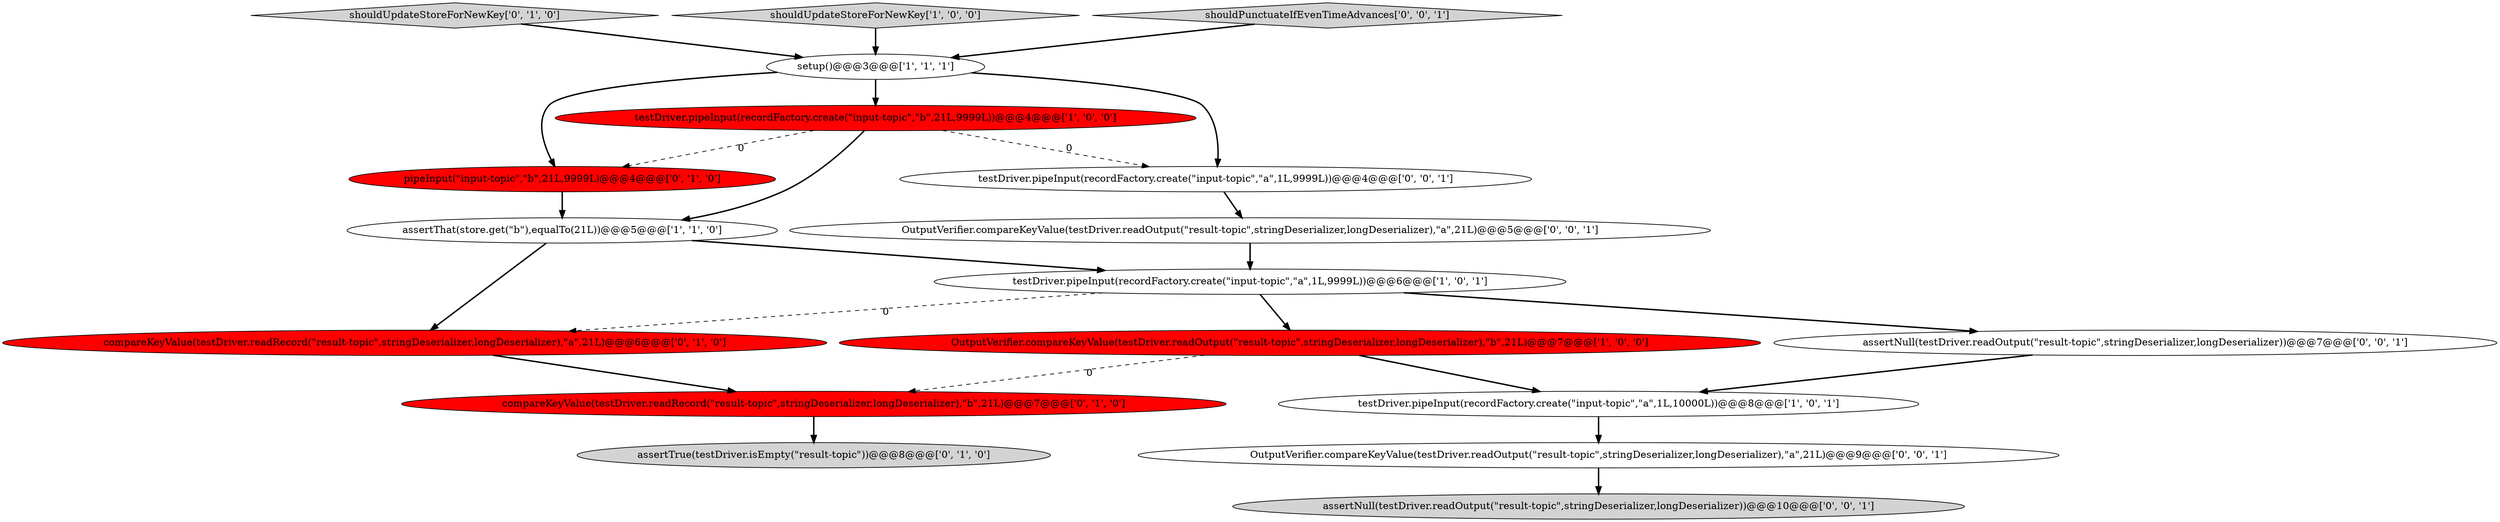 digraph {
2 [style = filled, label = "OutputVerifier.compareKeyValue(testDriver.readOutput(\"result-topic\",stringDeserializer,longDeserializer),\"b\",21L)@@@7@@@['1', '0', '0']", fillcolor = red, shape = ellipse image = "AAA1AAABBB1BBB"];
5 [style = filled, label = "testDriver.pipeInput(recordFactory.create(\"input-topic\",\"b\",21L,9999L))@@@4@@@['1', '0', '0']", fillcolor = red, shape = ellipse image = "AAA1AAABBB1BBB"];
9 [style = filled, label = "shouldUpdateStoreForNewKey['0', '1', '0']", fillcolor = lightgray, shape = diamond image = "AAA0AAABBB2BBB"];
16 [style = filled, label = "testDriver.pipeInput(recordFactory.create(\"input-topic\",\"a\",1L,9999L))@@@4@@@['0', '0', '1']", fillcolor = white, shape = ellipse image = "AAA0AAABBB3BBB"];
3 [style = filled, label = "testDriver.pipeInput(recordFactory.create(\"input-topic\",\"a\",1L,10000L))@@@8@@@['1', '0', '1']", fillcolor = white, shape = ellipse image = "AAA0AAABBB1BBB"];
6 [style = filled, label = "shouldUpdateStoreForNewKey['1', '0', '0']", fillcolor = lightgray, shape = diamond image = "AAA0AAABBB1BBB"];
12 [style = filled, label = "assertNull(testDriver.readOutput(\"result-topic\",stringDeserializer,longDeserializer))@@@10@@@['0', '0', '1']", fillcolor = lightgray, shape = ellipse image = "AAA0AAABBB3BBB"];
4 [style = filled, label = "setup()@@@3@@@['1', '1', '1']", fillcolor = white, shape = ellipse image = "AAA0AAABBB1BBB"];
17 [style = filled, label = "OutputVerifier.compareKeyValue(testDriver.readOutput(\"result-topic\",stringDeserializer,longDeserializer),\"a\",21L)@@@5@@@['0', '0', '1']", fillcolor = white, shape = ellipse image = "AAA0AAABBB3BBB"];
1 [style = filled, label = "assertThat(store.get(\"b\"),equalTo(21L))@@@5@@@['1', '1', '0']", fillcolor = white, shape = ellipse image = "AAA0AAABBB1BBB"];
13 [style = filled, label = "assertNull(testDriver.readOutput(\"result-topic\",stringDeserializer,longDeserializer))@@@7@@@['0', '0', '1']", fillcolor = white, shape = ellipse image = "AAA0AAABBB3BBB"];
10 [style = filled, label = "pipeInput(\"input-topic\",\"b\",21L,9999L)@@@4@@@['0', '1', '0']", fillcolor = red, shape = ellipse image = "AAA1AAABBB2BBB"];
11 [style = filled, label = "assertTrue(testDriver.isEmpty(\"result-topic\"))@@@8@@@['0', '1', '0']", fillcolor = lightgray, shape = ellipse image = "AAA0AAABBB2BBB"];
8 [style = filled, label = "compareKeyValue(testDriver.readRecord(\"result-topic\",stringDeserializer,longDeserializer),\"a\",21L)@@@6@@@['0', '1', '0']", fillcolor = red, shape = ellipse image = "AAA1AAABBB2BBB"];
15 [style = filled, label = "shouldPunctuateIfEvenTimeAdvances['0', '0', '1']", fillcolor = lightgray, shape = diamond image = "AAA0AAABBB3BBB"];
14 [style = filled, label = "OutputVerifier.compareKeyValue(testDriver.readOutput(\"result-topic\",stringDeserializer,longDeserializer),\"a\",21L)@@@9@@@['0', '0', '1']", fillcolor = white, shape = ellipse image = "AAA0AAABBB3BBB"];
0 [style = filled, label = "testDriver.pipeInput(recordFactory.create(\"input-topic\",\"a\",1L,9999L))@@@6@@@['1', '0', '1']", fillcolor = white, shape = ellipse image = "AAA0AAABBB1BBB"];
7 [style = filled, label = "compareKeyValue(testDriver.readRecord(\"result-topic\",stringDeserializer,longDeserializer),\"b\",21L)@@@7@@@['0', '1', '0']", fillcolor = red, shape = ellipse image = "AAA1AAABBB2BBB"];
4->10 [style = bold, label=""];
7->11 [style = bold, label=""];
1->8 [style = bold, label=""];
0->13 [style = bold, label=""];
9->4 [style = bold, label=""];
2->3 [style = bold, label=""];
3->14 [style = bold, label=""];
0->2 [style = bold, label=""];
1->0 [style = bold, label=""];
16->17 [style = bold, label=""];
2->7 [style = dashed, label="0"];
8->7 [style = bold, label=""];
5->16 [style = dashed, label="0"];
5->1 [style = bold, label=""];
6->4 [style = bold, label=""];
17->0 [style = bold, label=""];
13->3 [style = bold, label=""];
5->10 [style = dashed, label="0"];
14->12 [style = bold, label=""];
15->4 [style = bold, label=""];
0->8 [style = dashed, label="0"];
10->1 [style = bold, label=""];
4->5 [style = bold, label=""];
4->16 [style = bold, label=""];
}
